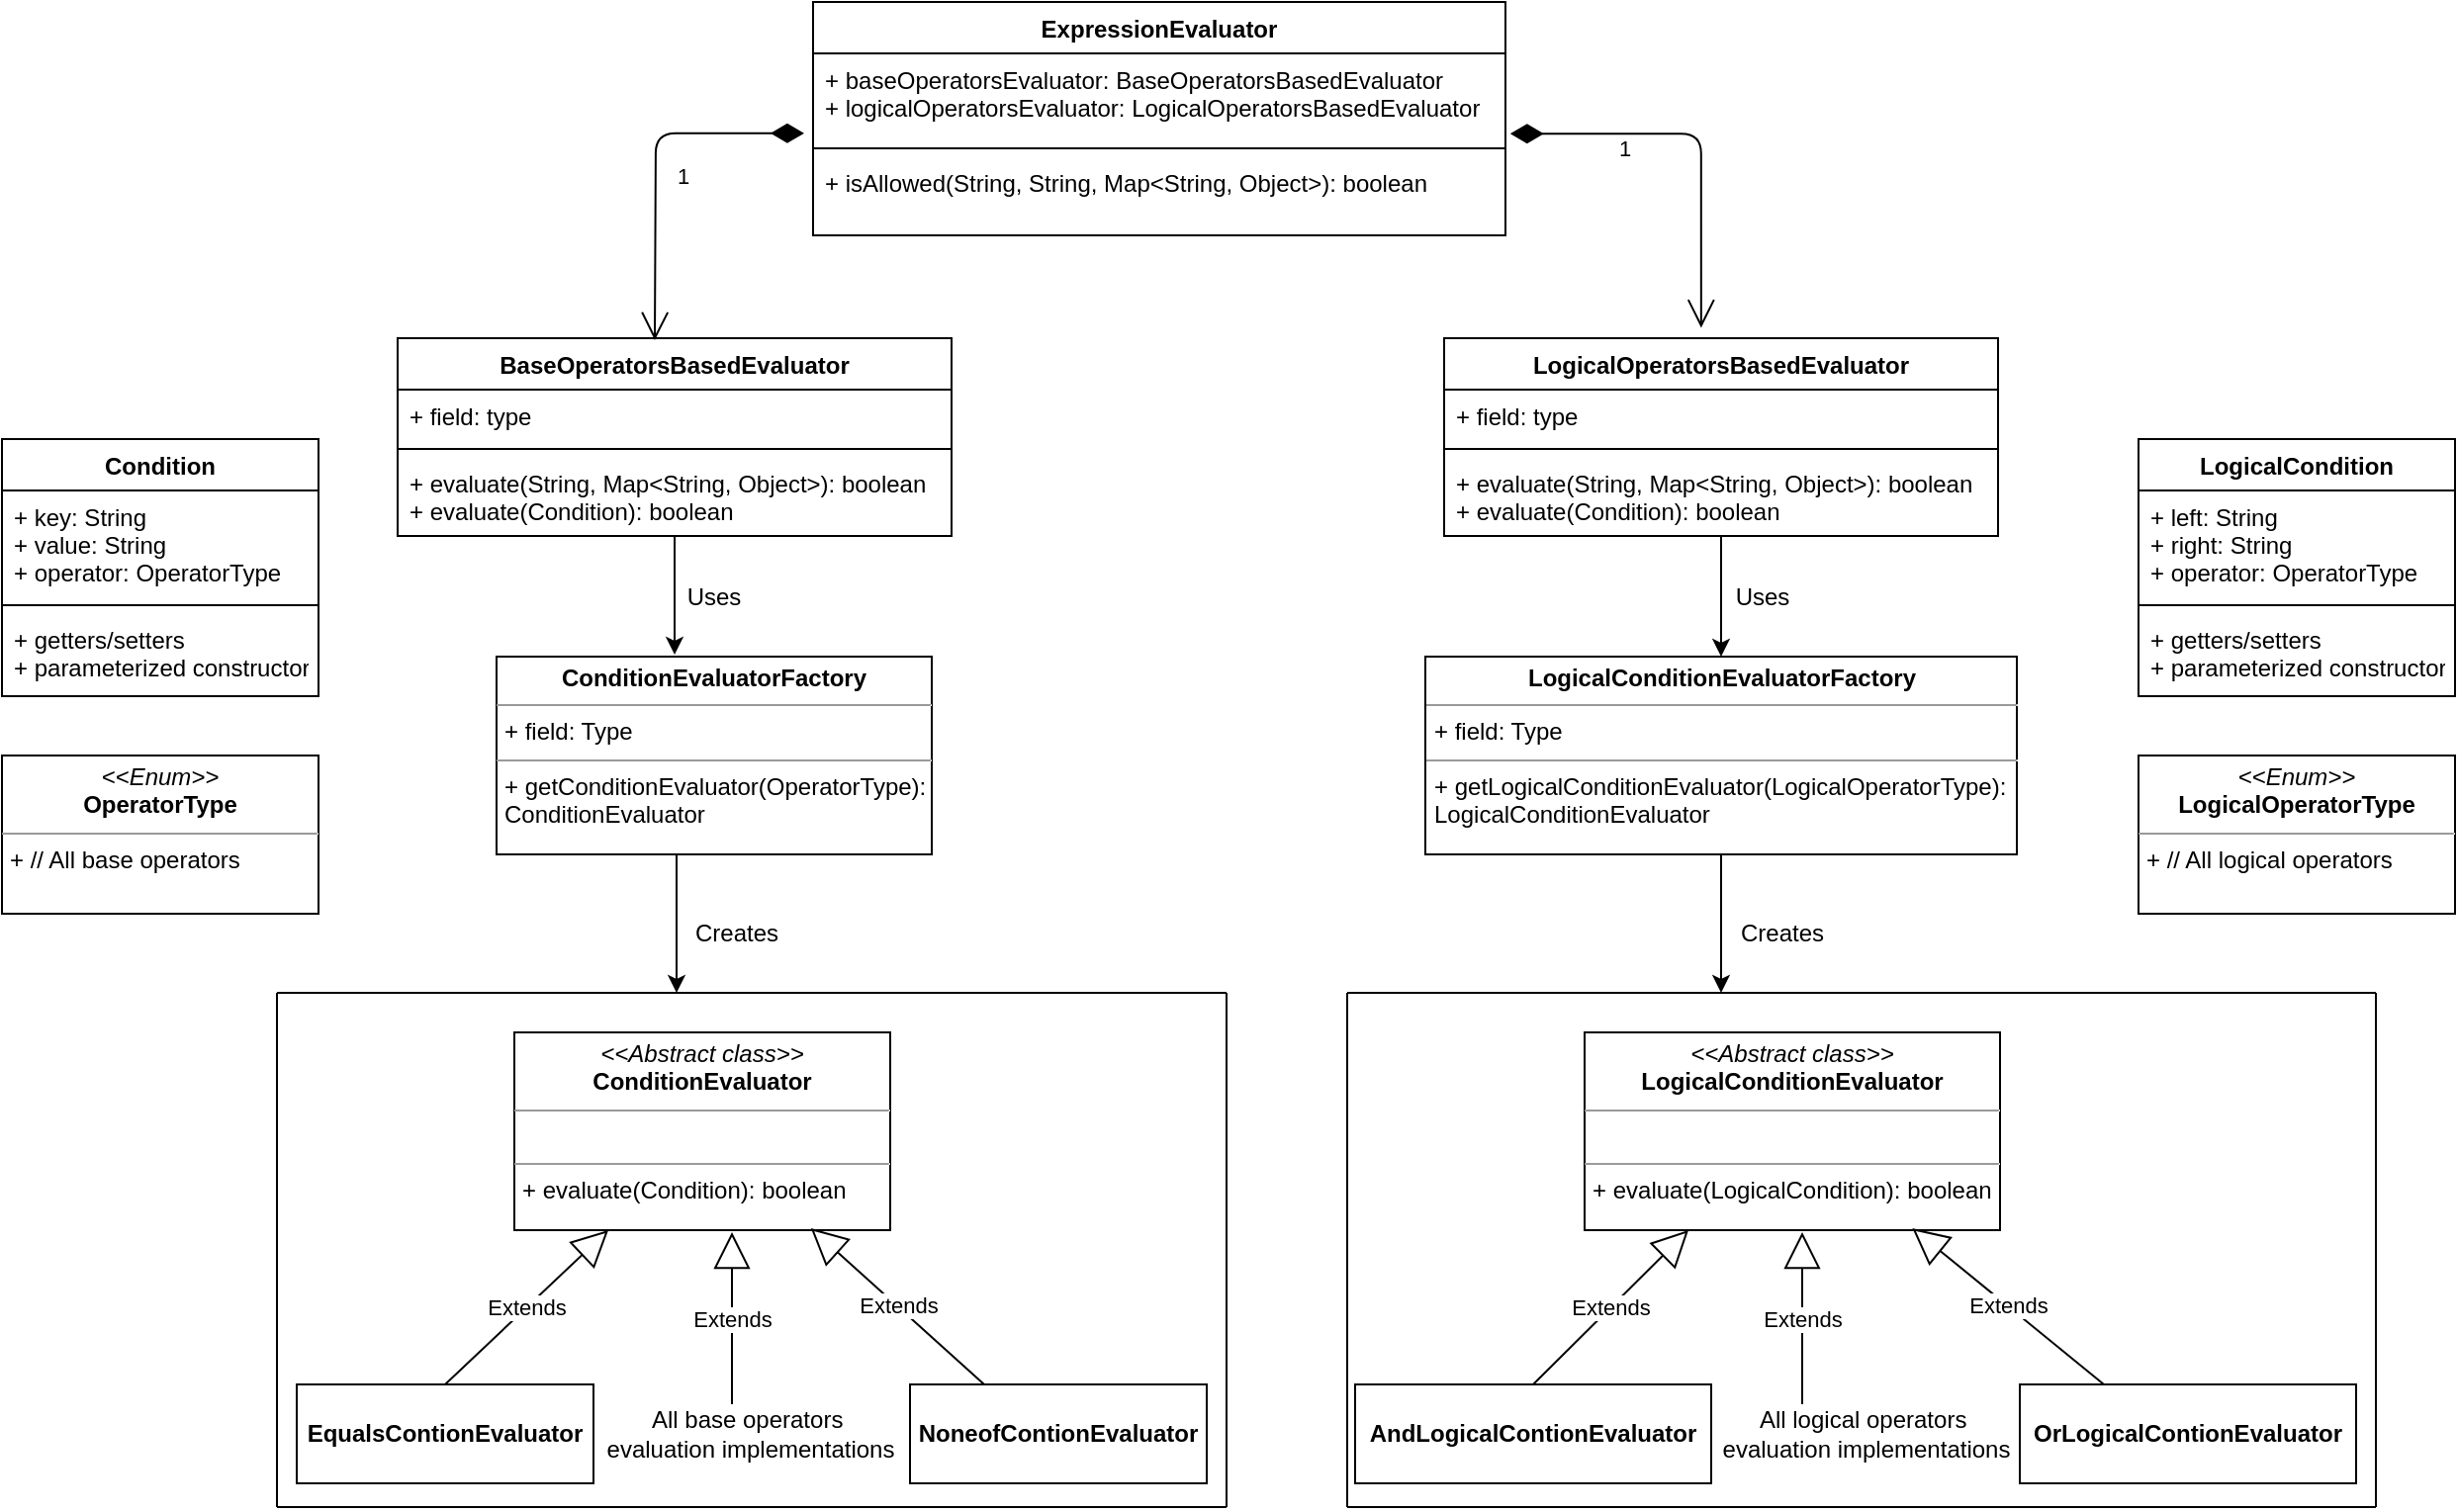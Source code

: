 <mxfile version="13.5.8" type="github">
  <diagram id="C5RBs43oDa-KdzZeNtuy" name="Page-1">
    <mxGraphModel dx="2557" dy="913" grid="1" gridSize="10" guides="1" tooltips="1" connect="1" arrows="1" fold="1" page="1" pageScale="1" pageWidth="827" pageHeight="1169" math="0" shadow="0">
      <root>
        <mxCell id="WIyWlLk6GJQsqaUBKTNV-0" />
        <mxCell id="WIyWlLk6GJQsqaUBKTNV-1" parent="WIyWlLk6GJQsqaUBKTNV-0" />
        <mxCell id="hKpLzdI26aXPK6nYAB4r-0" value="ExpressionEvaluator" style="swimlane;fontStyle=1;align=center;verticalAlign=top;childLayout=stackLayout;horizontal=1;startSize=26;horizontalStack=0;resizeParent=1;resizeParentMax=0;resizeLast=0;collapsible=1;marginBottom=0;" vertex="1" parent="WIyWlLk6GJQsqaUBKTNV-1">
          <mxGeometry x="250" y="59" width="350" height="118" as="geometry" />
        </mxCell>
        <mxCell id="hKpLzdI26aXPK6nYAB4r-1" value="+ baseOperatorsEvaluator: BaseOperatorsBasedEvaluator&#xa;+ logicalOperatorsEvaluator: LogicalOperatorsBasedEvaluator" style="text;strokeColor=none;fillColor=none;align=left;verticalAlign=top;spacingLeft=4;spacingRight=4;overflow=hidden;rotatable=0;points=[[0,0.5],[1,0.5]];portConstraint=eastwest;" vertex="1" parent="hKpLzdI26aXPK6nYAB4r-0">
          <mxGeometry y="26" width="350" height="44" as="geometry" />
        </mxCell>
        <mxCell id="hKpLzdI26aXPK6nYAB4r-2" value="" style="line;strokeWidth=1;fillColor=none;align=left;verticalAlign=middle;spacingTop=-1;spacingLeft=3;spacingRight=3;rotatable=0;labelPosition=right;points=[];portConstraint=eastwest;" vertex="1" parent="hKpLzdI26aXPK6nYAB4r-0">
          <mxGeometry y="70" width="350" height="8" as="geometry" />
        </mxCell>
        <mxCell id="hKpLzdI26aXPK6nYAB4r-3" value="+ isAllowed(String, String, Map&lt;String, Object&gt;): boolean" style="text;strokeColor=none;fillColor=none;align=left;verticalAlign=top;spacingLeft=4;spacingRight=4;overflow=hidden;rotatable=0;points=[[0,0.5],[1,0.5]];portConstraint=eastwest;" vertex="1" parent="hKpLzdI26aXPK6nYAB4r-0">
          <mxGeometry y="78" width="350" height="40" as="geometry" />
        </mxCell>
        <mxCell id="hKpLzdI26aXPK6nYAB4r-64" style="edgeStyle=orthogonalEdgeStyle;rounded=0;orthogonalLoop=1;jettySize=auto;html=1;" edge="1" parent="WIyWlLk6GJQsqaUBKTNV-1" source="hKpLzdI26aXPK6nYAB4r-5">
          <mxGeometry relative="1" as="geometry">
            <mxPoint x="180" y="389" as="targetPoint" />
          </mxGeometry>
        </mxCell>
        <mxCell id="hKpLzdI26aXPK6nYAB4r-5" value="BaseOperatorsBasedEvaluator" style="swimlane;fontStyle=1;align=center;verticalAlign=top;childLayout=stackLayout;horizontal=1;startSize=26;horizontalStack=0;resizeParent=1;resizeParentMax=0;resizeLast=0;collapsible=1;marginBottom=0;" vertex="1" parent="WIyWlLk6GJQsqaUBKTNV-1">
          <mxGeometry x="40" y="229" width="280" height="100" as="geometry" />
        </mxCell>
        <mxCell id="hKpLzdI26aXPK6nYAB4r-6" value="+ field: type" style="text;strokeColor=none;fillColor=none;align=left;verticalAlign=top;spacingLeft=4;spacingRight=4;overflow=hidden;rotatable=0;points=[[0,0.5],[1,0.5]];portConstraint=eastwest;" vertex="1" parent="hKpLzdI26aXPK6nYAB4r-5">
          <mxGeometry y="26" width="280" height="26" as="geometry" />
        </mxCell>
        <mxCell id="hKpLzdI26aXPK6nYAB4r-7" value="" style="line;strokeWidth=1;fillColor=none;align=left;verticalAlign=middle;spacingTop=-1;spacingLeft=3;spacingRight=3;rotatable=0;labelPosition=right;points=[];portConstraint=eastwest;" vertex="1" parent="hKpLzdI26aXPK6nYAB4r-5">
          <mxGeometry y="52" width="280" height="8" as="geometry" />
        </mxCell>
        <mxCell id="hKpLzdI26aXPK6nYAB4r-8" value="+ evaluate(String, Map&lt;String, Object&gt;): boolean&#xa;+ evaluate(Condition): boolean" style="text;strokeColor=none;fillColor=none;align=left;verticalAlign=top;spacingLeft=4;spacingRight=4;overflow=hidden;rotatable=0;points=[[0,0.5],[1,0.5]];portConstraint=eastwest;" vertex="1" parent="hKpLzdI26aXPK6nYAB4r-5">
          <mxGeometry y="60" width="280" height="40" as="geometry" />
        </mxCell>
        <mxCell id="hKpLzdI26aXPK6nYAB4r-74" style="edgeStyle=orthogonalEdgeStyle;rounded=0;orthogonalLoop=1;jettySize=auto;html=1;entryX=0.5;entryY=0;entryDx=0;entryDy=0;" edge="1" parent="WIyWlLk6GJQsqaUBKTNV-1" source="hKpLzdI26aXPK6nYAB4r-10" target="hKpLzdI26aXPK6nYAB4r-73">
          <mxGeometry relative="1" as="geometry" />
        </mxCell>
        <mxCell id="hKpLzdI26aXPK6nYAB4r-10" value="LogicalOperatorsBasedEvaluator" style="swimlane;fontStyle=1;align=center;verticalAlign=top;childLayout=stackLayout;horizontal=1;startSize=26;horizontalStack=0;resizeParent=1;resizeParentMax=0;resizeLast=0;collapsible=1;marginBottom=0;" vertex="1" parent="WIyWlLk6GJQsqaUBKTNV-1">
          <mxGeometry x="569" y="229" width="280" height="100" as="geometry" />
        </mxCell>
        <mxCell id="hKpLzdI26aXPK6nYAB4r-11" value="+ field: type" style="text;strokeColor=none;fillColor=none;align=left;verticalAlign=top;spacingLeft=4;spacingRight=4;overflow=hidden;rotatable=0;points=[[0,0.5],[1,0.5]];portConstraint=eastwest;" vertex="1" parent="hKpLzdI26aXPK6nYAB4r-10">
          <mxGeometry y="26" width="280" height="26" as="geometry" />
        </mxCell>
        <mxCell id="hKpLzdI26aXPK6nYAB4r-12" value="" style="line;strokeWidth=1;fillColor=none;align=left;verticalAlign=middle;spacingTop=-1;spacingLeft=3;spacingRight=3;rotatable=0;labelPosition=right;points=[];portConstraint=eastwest;" vertex="1" parent="hKpLzdI26aXPK6nYAB4r-10">
          <mxGeometry y="52" width="280" height="8" as="geometry" />
        </mxCell>
        <mxCell id="hKpLzdI26aXPK6nYAB4r-13" value="+ evaluate(String, Map&lt;String, Object&gt;): boolean&#xa;+ evaluate(Condition): boolean" style="text;strokeColor=none;fillColor=none;align=left;verticalAlign=top;spacingLeft=4;spacingRight=4;overflow=hidden;rotatable=0;points=[[0,0.5],[1,0.5]];portConstraint=eastwest;" vertex="1" parent="hKpLzdI26aXPK6nYAB4r-10">
          <mxGeometry y="60" width="280" height="40" as="geometry" />
        </mxCell>
        <mxCell id="hKpLzdI26aXPK6nYAB4r-14" value="" style="endArrow=open;html=1;endSize=12;startArrow=diamondThin;startSize=14;startFill=1;edgeStyle=orthogonalEdgeStyle;align=left;verticalAlign=bottom;exitX=-0.013;exitY=0.918;exitDx=0;exitDy=0;exitPerimeter=0;" edge="1" parent="WIyWlLk6GJQsqaUBKTNV-1" source="hKpLzdI26aXPK6nYAB4r-1">
          <mxGeometry x="-0.401" y="-37" relative="1" as="geometry">
            <mxPoint x="250" y="107" as="sourcePoint" />
            <mxPoint x="170" y="230" as="targetPoint" />
            <mxPoint as="offset" />
          </mxGeometry>
        </mxCell>
        <mxCell id="hKpLzdI26aXPK6nYAB4r-16" value="1" style="edgeLabel;html=1;align=center;verticalAlign=middle;resizable=0;points=[];" vertex="1" connectable="0" parent="hKpLzdI26aXPK6nYAB4r-14">
          <mxGeometry x="-0.414" y="20" relative="1" as="geometry">
            <mxPoint x="-9" y="1.2" as="offset" />
          </mxGeometry>
        </mxCell>
        <mxCell id="hKpLzdI26aXPK6nYAB4r-15" value="" style="endArrow=open;html=1;endSize=12;startArrow=diamondThin;startSize=14;startFill=1;edgeStyle=orthogonalEdgeStyle;align=left;verticalAlign=bottom;exitX=1.007;exitY=0.923;exitDx=0;exitDy=0;exitPerimeter=0;entryX=0.464;entryY=-0.053;entryDx=0;entryDy=0;entryPerimeter=0;" edge="1" parent="WIyWlLk6GJQsqaUBKTNV-1" source="hKpLzdI26aXPK6nYAB4r-1" target="hKpLzdI26aXPK6nYAB4r-10">
          <mxGeometry x="-0.401" y="-37" relative="1" as="geometry">
            <mxPoint x="380" y="110.796" as="sourcePoint" />
            <mxPoint x="490" y="92" as="targetPoint" />
            <mxPoint as="offset" />
          </mxGeometry>
        </mxCell>
        <mxCell id="hKpLzdI26aXPK6nYAB4r-17" value="1" style="edgeLabel;html=1;align=center;verticalAlign=middle;resizable=0;points=[];" vertex="1" connectable="0" parent="hKpLzdI26aXPK6nYAB4r-15">
          <mxGeometry x="-0.34" y="-2" relative="1" as="geometry">
            <mxPoint x="-6.38" y="5.4" as="offset" />
          </mxGeometry>
        </mxCell>
        <mxCell id="hKpLzdI26aXPK6nYAB4r-24" value="&lt;p style=&quot;margin: 0px ; margin-top: 4px ; text-align: center&quot;&gt;&lt;i&gt;&amp;lt;&amp;lt;Enum&amp;gt;&amp;gt;&lt;/i&gt;&lt;br&gt;&lt;b&gt;OperatorType&lt;/b&gt;&lt;/p&gt;&lt;hr size=&quot;1&quot;&gt;&lt;p style=&quot;margin: 0px ; margin-left: 4px&quot;&gt;+ // All base operators&lt;/p&gt;" style="verticalAlign=top;align=left;overflow=fill;fontSize=12;fontFamily=Helvetica;html=1;" vertex="1" parent="WIyWlLk6GJQsqaUBKTNV-1">
          <mxGeometry x="-160" y="440" width="160" height="80" as="geometry" />
        </mxCell>
        <mxCell id="hKpLzdI26aXPK6nYAB4r-25" value="&lt;p style=&quot;margin: 0px ; margin-top: 4px ; text-align: center&quot;&gt;&lt;i&gt;&amp;lt;&amp;lt;Abstract class&amp;gt;&amp;gt;&lt;/i&gt;&lt;br&gt;&lt;b&gt;ConditionEvaluator&lt;/b&gt;&lt;/p&gt;&lt;hr size=&quot;1&quot;&gt;&lt;p style=&quot;margin: 0px ; margin-left: 4px&quot;&gt;&lt;br&gt;&lt;/p&gt;&lt;hr size=&quot;1&quot;&gt;&lt;p style=&quot;margin: 0px ; margin-left: 4px&quot;&gt;+ evaluate(Condition): boolean&lt;/p&gt;" style="verticalAlign=top;align=left;overflow=fill;fontSize=12;fontFamily=Helvetica;html=1;" vertex="1" parent="WIyWlLk6GJQsqaUBKTNV-1">
          <mxGeometry x="99" y="580" width="190" height="100" as="geometry" />
        </mxCell>
        <mxCell id="hKpLzdI26aXPK6nYAB4r-46" value="All base operators&amp;nbsp;&lt;br&gt;evaluation implementations" style="text;html=1;align=center;verticalAlign=middle;resizable=0;points=[];autosize=1;" vertex="1" parent="WIyWlLk6GJQsqaUBKTNV-1">
          <mxGeometry x="138" y="768" width="160" height="30" as="geometry" />
        </mxCell>
        <mxCell id="hKpLzdI26aXPK6nYAB4r-47" value="Extends" style="endArrow=block;endSize=16;endFill=0;html=1;exitX=0.25;exitY=0;exitDx=0;exitDy=0;entryX=0.789;entryY=0.99;entryDx=0;entryDy=0;entryPerimeter=0;" edge="1" parent="WIyWlLk6GJQsqaUBKTNV-1" source="hKpLzdI26aXPK6nYAB4r-51" target="hKpLzdI26aXPK6nYAB4r-25">
          <mxGeometry width="160" relative="1" as="geometry">
            <mxPoint x="335.4" y="738.194" as="sourcePoint" />
            <mxPoint x="469" y="700" as="targetPoint" />
          </mxGeometry>
        </mxCell>
        <mxCell id="hKpLzdI26aXPK6nYAB4r-49" value="Extends" style="endArrow=block;endSize=16;endFill=0;html=1;" edge="1" parent="WIyWlLk6GJQsqaUBKTNV-1">
          <mxGeometry width="160" relative="1" as="geometry">
            <mxPoint x="209" y="768" as="sourcePoint" />
            <mxPoint x="209" y="681" as="targetPoint" />
          </mxGeometry>
        </mxCell>
        <mxCell id="hKpLzdI26aXPK6nYAB4r-50" value="&lt;p style=&quot;margin: 0px ; margin-top: 4px ; text-align: center&quot;&gt;&lt;br&gt;&lt;b&gt;EqualsContionEvaluator&lt;/b&gt;&lt;/p&gt;" style="verticalAlign=top;align=left;overflow=fill;fontSize=12;fontFamily=Helvetica;html=1;" vertex="1" parent="WIyWlLk6GJQsqaUBKTNV-1">
          <mxGeometry x="-11" y="758" width="150" height="50" as="geometry" />
        </mxCell>
        <mxCell id="hKpLzdI26aXPK6nYAB4r-51" value="&lt;p style=&quot;margin: 0px ; margin-top: 4px ; text-align: center&quot;&gt;&lt;br&gt;&lt;b&gt;NoneofContionEvaluator&lt;/b&gt;&lt;/p&gt;" style="verticalAlign=top;align=left;overflow=fill;fontSize=12;fontFamily=Helvetica;html=1;" vertex="1" parent="WIyWlLk6GJQsqaUBKTNV-1">
          <mxGeometry x="299" y="758" width="150" height="50" as="geometry" />
        </mxCell>
        <mxCell id="hKpLzdI26aXPK6nYAB4r-53" value="Extends" style="endArrow=block;endSize=16;endFill=0;html=1;entryX=0.25;entryY=1;entryDx=0;entryDy=0;exitX=0.5;exitY=0;exitDx=0;exitDy=0;" edge="1" parent="WIyWlLk6GJQsqaUBKTNV-1" source="hKpLzdI26aXPK6nYAB4r-50" target="hKpLzdI26aXPK6nYAB4r-25">
          <mxGeometry width="160" relative="1" as="geometry">
            <mxPoint x="39" y="760" as="sourcePoint" />
            <mxPoint x="199" y="760" as="targetPoint" />
          </mxGeometry>
        </mxCell>
        <mxCell id="hKpLzdI26aXPK6nYAB4r-61" style="edgeStyle=orthogonalEdgeStyle;rounded=0;orthogonalLoop=1;jettySize=auto;html=1;" edge="1" parent="WIyWlLk6GJQsqaUBKTNV-1">
          <mxGeometry relative="1" as="geometry">
            <mxPoint x="181" y="560" as="targetPoint" />
            <mxPoint x="181" y="490" as="sourcePoint" />
          </mxGeometry>
        </mxCell>
        <mxCell id="hKpLzdI26aXPK6nYAB4r-55" value="&lt;p style=&quot;margin: 0px ; margin-top: 4px ; text-align: center&quot;&gt;&lt;b&gt;ConditionEvaluatorFactory&lt;/b&gt;&lt;/p&gt;&lt;hr size=&quot;1&quot;&gt;&lt;p style=&quot;margin: 0px ; margin-left: 4px&quot;&gt;+ field: Type&lt;/p&gt;&lt;hr size=&quot;1&quot;&gt;&lt;p style=&quot;margin: 0px ; margin-left: 4px&quot;&gt;+ getConditionEvaluator(OperatorType):&amp;nbsp;&lt;/p&gt;&lt;p style=&quot;margin: 0px ; margin-left: 4px&quot;&gt;ConditionEvaluator&lt;/p&gt;" style="verticalAlign=top;align=left;overflow=fill;fontSize=12;fontFamily=Helvetica;html=1;" vertex="1" parent="WIyWlLk6GJQsqaUBKTNV-1">
          <mxGeometry x="90" y="390" width="220" height="100" as="geometry" />
        </mxCell>
        <mxCell id="hKpLzdI26aXPK6nYAB4r-57" value="" style="endArrow=none;html=1;" edge="1" parent="WIyWlLk6GJQsqaUBKTNV-1">
          <mxGeometry width="50" height="50" relative="1" as="geometry">
            <mxPoint x="459" y="820" as="sourcePoint" />
            <mxPoint x="459" y="560" as="targetPoint" />
          </mxGeometry>
        </mxCell>
        <mxCell id="hKpLzdI26aXPK6nYAB4r-58" value="" style="endArrow=none;html=1;" edge="1" parent="WIyWlLk6GJQsqaUBKTNV-1">
          <mxGeometry width="50" height="50" relative="1" as="geometry">
            <mxPoint x="-21" y="820" as="sourcePoint" />
            <mxPoint x="-21" y="560" as="targetPoint" />
          </mxGeometry>
        </mxCell>
        <mxCell id="hKpLzdI26aXPK6nYAB4r-59" value="" style="endArrow=none;html=1;" edge="1" parent="WIyWlLk6GJQsqaUBKTNV-1">
          <mxGeometry width="50" height="50" relative="1" as="geometry">
            <mxPoint x="459" y="560" as="sourcePoint" />
            <mxPoint x="-21" y="560" as="targetPoint" />
          </mxGeometry>
        </mxCell>
        <mxCell id="hKpLzdI26aXPK6nYAB4r-60" value="" style="endArrow=none;html=1;" edge="1" parent="WIyWlLk6GJQsqaUBKTNV-1">
          <mxGeometry width="50" height="50" relative="1" as="geometry">
            <mxPoint x="459" y="820" as="sourcePoint" />
            <mxPoint x="-21" y="820" as="targetPoint" />
          </mxGeometry>
        </mxCell>
        <mxCell id="hKpLzdI26aXPK6nYAB4r-62" value="Creates" style="text;html=1;align=center;verticalAlign=middle;resizable=0;points=[];autosize=1;" vertex="1" parent="WIyWlLk6GJQsqaUBKTNV-1">
          <mxGeometry x="181" y="520" width="60" height="20" as="geometry" />
        </mxCell>
        <mxCell id="hKpLzdI26aXPK6nYAB4r-67" value="Uses" style="text;html=1;strokeColor=none;fillColor=none;align=center;verticalAlign=middle;whiteSpace=wrap;rounded=0;" vertex="1" parent="WIyWlLk6GJQsqaUBKTNV-1">
          <mxGeometry x="180" y="350" width="40" height="20" as="geometry" />
        </mxCell>
        <mxCell id="hKpLzdI26aXPK6nYAB4r-68" value="&lt;p style=&quot;margin: 0px ; margin-top: 4px ; text-align: center&quot;&gt;&lt;i&gt;&amp;lt;&amp;lt;Enum&amp;gt;&amp;gt;&lt;/i&gt;&lt;br&gt;&lt;b&gt;LogicalOperatorType&lt;/b&gt;&lt;/p&gt;&lt;hr size=&quot;1&quot;&gt;&lt;p style=&quot;margin: 0px ; margin-left: 4px&quot;&gt;+ // All logical operators&lt;/p&gt;" style="verticalAlign=top;align=left;overflow=fill;fontSize=12;fontFamily=Helvetica;html=1;" vertex="1" parent="WIyWlLk6GJQsqaUBKTNV-1">
          <mxGeometry x="920" y="440" width="160" height="80" as="geometry" />
        </mxCell>
        <mxCell id="hKpLzdI26aXPK6nYAB4r-19" value="Condition" style="swimlane;fontStyle=1;align=center;verticalAlign=top;childLayout=stackLayout;horizontal=1;startSize=26;horizontalStack=0;resizeParent=1;resizeParentMax=0;resizeLast=0;collapsible=1;marginBottom=0;" vertex="1" parent="WIyWlLk6GJQsqaUBKTNV-1">
          <mxGeometry x="-160" y="280" width="160" height="130" as="geometry" />
        </mxCell>
        <mxCell id="hKpLzdI26aXPK6nYAB4r-20" value="+ key: String&#xa;+ value: String&#xa;+ operator: OperatorType" style="text;strokeColor=none;fillColor=none;align=left;verticalAlign=top;spacingLeft=4;spacingRight=4;overflow=hidden;rotatable=0;points=[[0,0.5],[1,0.5]];portConstraint=eastwest;" vertex="1" parent="hKpLzdI26aXPK6nYAB4r-19">
          <mxGeometry y="26" width="160" height="54" as="geometry" />
        </mxCell>
        <mxCell id="hKpLzdI26aXPK6nYAB4r-21" value="" style="line;strokeWidth=1;fillColor=none;align=left;verticalAlign=middle;spacingTop=-1;spacingLeft=3;spacingRight=3;rotatable=0;labelPosition=right;points=[];portConstraint=eastwest;" vertex="1" parent="hKpLzdI26aXPK6nYAB4r-19">
          <mxGeometry y="80" width="160" height="8" as="geometry" />
        </mxCell>
        <mxCell id="hKpLzdI26aXPK6nYAB4r-22" value="+ getters/setters&#xa;+ parameterized constructor" style="text;strokeColor=none;fillColor=none;align=left;verticalAlign=top;spacingLeft=4;spacingRight=4;overflow=hidden;rotatable=0;points=[[0,0.5],[1,0.5]];portConstraint=eastwest;" vertex="1" parent="hKpLzdI26aXPK6nYAB4r-19">
          <mxGeometry y="88" width="160" height="42" as="geometry" />
        </mxCell>
        <mxCell id="hKpLzdI26aXPK6nYAB4r-69" value="LogicalCondition" style="swimlane;fontStyle=1;align=center;verticalAlign=top;childLayout=stackLayout;horizontal=1;startSize=26;horizontalStack=0;resizeParent=1;resizeParentMax=0;resizeLast=0;collapsible=1;marginBottom=0;" vertex="1" parent="WIyWlLk6GJQsqaUBKTNV-1">
          <mxGeometry x="920" y="280" width="160" height="130" as="geometry" />
        </mxCell>
        <mxCell id="hKpLzdI26aXPK6nYAB4r-70" value="+ left: String&#xa;+ right: String&#xa;+ operator: OperatorType" style="text;strokeColor=none;fillColor=none;align=left;verticalAlign=top;spacingLeft=4;spacingRight=4;overflow=hidden;rotatable=0;points=[[0,0.5],[1,0.5]];portConstraint=eastwest;" vertex="1" parent="hKpLzdI26aXPK6nYAB4r-69">
          <mxGeometry y="26" width="160" height="54" as="geometry" />
        </mxCell>
        <mxCell id="hKpLzdI26aXPK6nYAB4r-71" value="" style="line;strokeWidth=1;fillColor=none;align=left;verticalAlign=middle;spacingTop=-1;spacingLeft=3;spacingRight=3;rotatable=0;labelPosition=right;points=[];portConstraint=eastwest;" vertex="1" parent="hKpLzdI26aXPK6nYAB4r-69">
          <mxGeometry y="80" width="160" height="8" as="geometry" />
        </mxCell>
        <mxCell id="hKpLzdI26aXPK6nYAB4r-72" value="+ getters/setters&#xa;+ parameterized constructor" style="text;strokeColor=none;fillColor=none;align=left;verticalAlign=top;spacingLeft=4;spacingRight=4;overflow=hidden;rotatable=0;points=[[0,0.5],[1,0.5]];portConstraint=eastwest;" vertex="1" parent="hKpLzdI26aXPK6nYAB4r-69">
          <mxGeometry y="88" width="160" height="42" as="geometry" />
        </mxCell>
        <mxCell id="hKpLzdI26aXPK6nYAB4r-98" style="edgeStyle=orthogonalEdgeStyle;rounded=0;orthogonalLoop=1;jettySize=auto;html=1;" edge="1" parent="WIyWlLk6GJQsqaUBKTNV-1" source="hKpLzdI26aXPK6nYAB4r-73">
          <mxGeometry relative="1" as="geometry">
            <mxPoint x="709" y="560" as="targetPoint" />
          </mxGeometry>
        </mxCell>
        <mxCell id="hKpLzdI26aXPK6nYAB4r-73" value="&lt;p style=&quot;margin: 0px ; margin-top: 4px ; text-align: center&quot;&gt;&lt;b&gt;LogicalConditionEvaluatorFactory&lt;/b&gt;&lt;/p&gt;&lt;hr size=&quot;1&quot;&gt;&lt;p style=&quot;margin: 0px ; margin-left: 4px&quot;&gt;+ field: Type&lt;/p&gt;&lt;hr size=&quot;1&quot;&gt;&lt;p style=&quot;margin: 0px ; margin-left: 4px&quot;&gt;+ getLogicalConditionEvaluator(LogicalOperatorType):&amp;nbsp;&lt;/p&gt;&lt;p style=&quot;margin: 0px ; margin-left: 4px&quot;&gt;LogicalConditionEvaluator&lt;/p&gt;" style="verticalAlign=top;align=left;overflow=fill;fontSize=12;fontFamily=Helvetica;html=1;" vertex="1" parent="WIyWlLk6GJQsqaUBKTNV-1">
          <mxGeometry x="559.5" y="390" width="299" height="100" as="geometry" />
        </mxCell>
        <mxCell id="hKpLzdI26aXPK6nYAB4r-75" value="Uses" style="text;html=1;strokeColor=none;fillColor=none;align=center;verticalAlign=middle;whiteSpace=wrap;rounded=0;" vertex="1" parent="WIyWlLk6GJQsqaUBKTNV-1">
          <mxGeometry x="710" y="350" width="40" height="20" as="geometry" />
        </mxCell>
        <mxCell id="hKpLzdI26aXPK6nYAB4r-87" value="&lt;p style=&quot;margin: 0px ; margin-top: 4px ; text-align: center&quot;&gt;&lt;i&gt;&amp;lt;&amp;lt;Abstract class&amp;gt;&amp;gt;&lt;/i&gt;&lt;br&gt;&lt;b&gt;LogicalConditionEvaluator&lt;/b&gt;&lt;/p&gt;&lt;hr size=&quot;1&quot;&gt;&lt;p style=&quot;margin: 0px ; margin-left: 4px&quot;&gt;&lt;br&gt;&lt;/p&gt;&lt;hr size=&quot;1&quot;&gt;&lt;p style=&quot;margin: 0px ; margin-left: 4px&quot;&gt;+ evaluate(LogicalCondition): boolean&lt;/p&gt;" style="verticalAlign=top;align=left;overflow=fill;fontSize=12;fontFamily=Helvetica;html=1;" vertex="1" parent="WIyWlLk6GJQsqaUBKTNV-1">
          <mxGeometry x="640" y="580" width="210" height="100" as="geometry" />
        </mxCell>
        <mxCell id="hKpLzdI26aXPK6nYAB4r-88" value="All logical operators&amp;nbsp;&lt;br&gt;evaluation implementations" style="text;html=1;align=center;verticalAlign=middle;resizable=0;points=[];autosize=1;" vertex="1" parent="WIyWlLk6GJQsqaUBKTNV-1">
          <mxGeometry x="702" y="768" width="160" height="30" as="geometry" />
        </mxCell>
        <mxCell id="hKpLzdI26aXPK6nYAB4r-89" value="Extends" style="endArrow=block;endSize=16;endFill=0;html=1;exitX=0.25;exitY=0;exitDx=0;exitDy=0;entryX=0.789;entryY=0.99;entryDx=0;entryDy=0;entryPerimeter=0;" edge="1" parent="WIyWlLk6GJQsqaUBKTNV-1" source="hKpLzdI26aXPK6nYAB4r-92" target="hKpLzdI26aXPK6nYAB4r-87">
          <mxGeometry width="160" relative="1" as="geometry">
            <mxPoint x="876.4" y="738.194" as="sourcePoint" />
            <mxPoint x="1010" y="700" as="targetPoint" />
          </mxGeometry>
        </mxCell>
        <mxCell id="hKpLzdI26aXPK6nYAB4r-90" value="Extends" style="endArrow=block;endSize=16;endFill=0;html=1;" edge="1" parent="WIyWlLk6GJQsqaUBKTNV-1">
          <mxGeometry width="160" relative="1" as="geometry">
            <mxPoint x="750" y="768" as="sourcePoint" />
            <mxPoint x="750" y="681" as="targetPoint" />
          </mxGeometry>
        </mxCell>
        <mxCell id="hKpLzdI26aXPK6nYAB4r-91" value="&lt;p style=&quot;margin: 0px ; margin-top: 4px ; text-align: center&quot;&gt;&lt;br&gt;&lt;b&gt;AndLogicalContionEvaluator&lt;/b&gt;&lt;/p&gt;" style="verticalAlign=top;align=left;overflow=fill;fontSize=12;fontFamily=Helvetica;html=1;" vertex="1" parent="WIyWlLk6GJQsqaUBKTNV-1">
          <mxGeometry x="524" y="758" width="180" height="50" as="geometry" />
        </mxCell>
        <mxCell id="hKpLzdI26aXPK6nYAB4r-92" value="&lt;p style=&quot;margin: 0px ; margin-top: 4px ; text-align: center&quot;&gt;&lt;br&gt;&lt;b&gt;OrLogicalContionEvaluator&lt;/b&gt;&lt;/p&gt;" style="verticalAlign=top;align=left;overflow=fill;fontSize=12;fontFamily=Helvetica;html=1;" vertex="1" parent="WIyWlLk6GJQsqaUBKTNV-1">
          <mxGeometry x="860" y="758" width="170" height="50" as="geometry" />
        </mxCell>
        <mxCell id="hKpLzdI26aXPK6nYAB4r-93" value="Extends" style="endArrow=block;endSize=16;endFill=0;html=1;entryX=0.25;entryY=1;entryDx=0;entryDy=0;exitX=0.5;exitY=0;exitDx=0;exitDy=0;" edge="1" parent="WIyWlLk6GJQsqaUBKTNV-1" source="hKpLzdI26aXPK6nYAB4r-91" target="hKpLzdI26aXPK6nYAB4r-87">
          <mxGeometry width="160" relative="1" as="geometry">
            <mxPoint x="580" y="760" as="sourcePoint" />
            <mxPoint x="740" y="760" as="targetPoint" />
          </mxGeometry>
        </mxCell>
        <mxCell id="hKpLzdI26aXPK6nYAB4r-94" value="" style="endArrow=none;html=1;" edge="1" parent="WIyWlLk6GJQsqaUBKTNV-1">
          <mxGeometry width="50" height="50" relative="1" as="geometry">
            <mxPoint x="1040" y="820" as="sourcePoint" />
            <mxPoint x="1040" y="560" as="targetPoint" />
          </mxGeometry>
        </mxCell>
        <mxCell id="hKpLzdI26aXPK6nYAB4r-95" value="" style="endArrow=none;html=1;" edge="1" parent="WIyWlLk6GJQsqaUBKTNV-1">
          <mxGeometry width="50" height="50" relative="1" as="geometry">
            <mxPoint x="520" y="820" as="sourcePoint" />
            <mxPoint x="520" y="560" as="targetPoint" />
          </mxGeometry>
        </mxCell>
        <mxCell id="hKpLzdI26aXPK6nYAB4r-96" value="" style="endArrow=none;html=1;" edge="1" parent="WIyWlLk6GJQsqaUBKTNV-1">
          <mxGeometry width="50" height="50" relative="1" as="geometry">
            <mxPoint x="1040" y="560" as="sourcePoint" />
            <mxPoint x="520" y="560" as="targetPoint" />
          </mxGeometry>
        </mxCell>
        <mxCell id="hKpLzdI26aXPK6nYAB4r-97" value="" style="endArrow=none;html=1;" edge="1" parent="WIyWlLk6GJQsqaUBKTNV-1">
          <mxGeometry width="50" height="50" relative="1" as="geometry">
            <mxPoint x="1040" y="820" as="sourcePoint" />
            <mxPoint x="520" y="820" as="targetPoint" />
          </mxGeometry>
        </mxCell>
        <mxCell id="hKpLzdI26aXPK6nYAB4r-99" value="Creates" style="text;html=1;strokeColor=none;fillColor=none;align=center;verticalAlign=middle;whiteSpace=wrap;rounded=0;" vertex="1" parent="WIyWlLk6GJQsqaUBKTNV-1">
          <mxGeometry x="720" y="520" width="40" height="20" as="geometry" />
        </mxCell>
      </root>
    </mxGraphModel>
  </diagram>
</mxfile>
